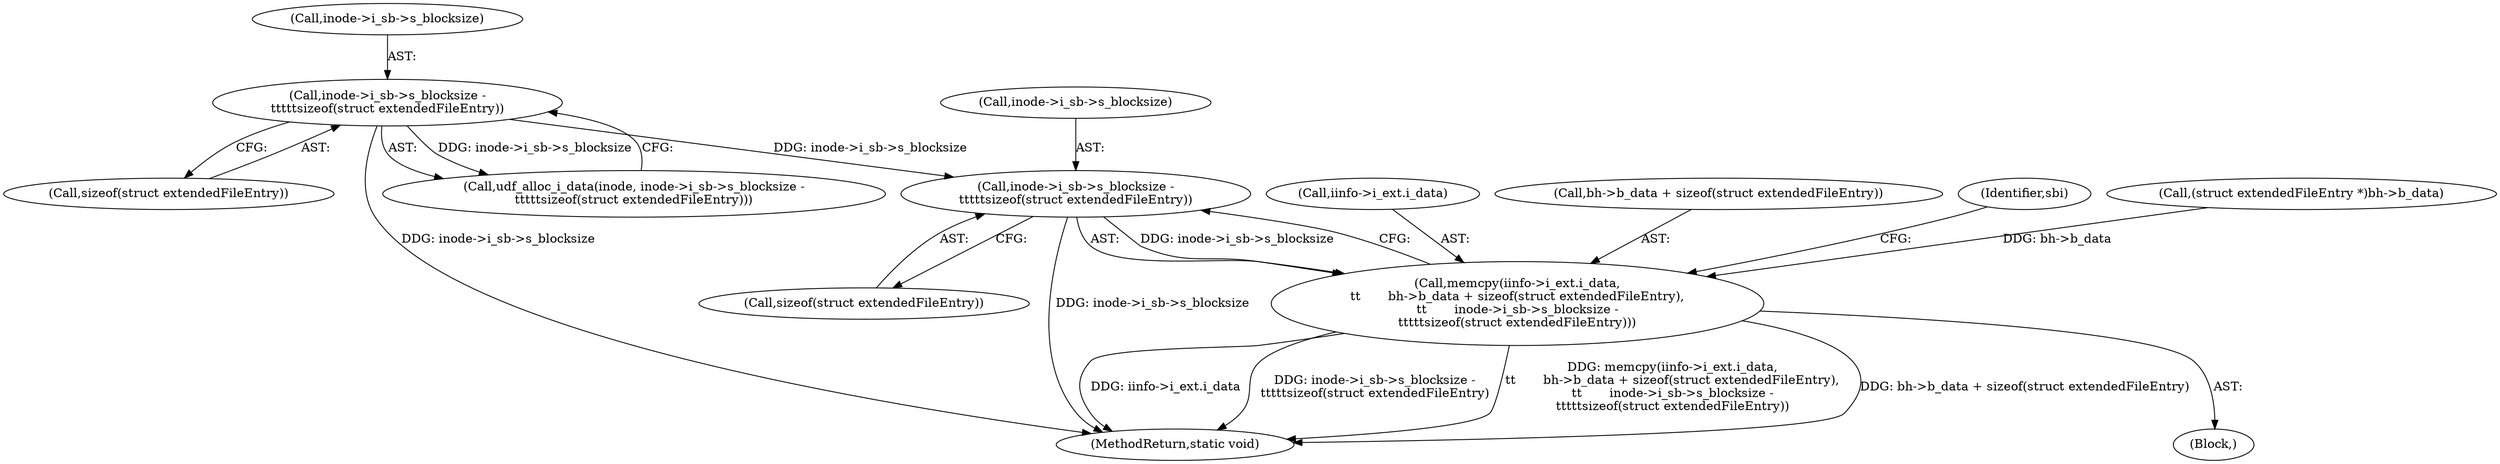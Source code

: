 digraph "0_linux_c03aa9f6e1f938618e6db2e23afef0574efeeb65@pointer" {
"1000433" [label="(Call,inode->i_sb->s_blocksize -\n\t\t\t\t\tsizeof(struct extendedFileEntry))"];
"1000409" [label="(Call,inode->i_sb->s_blocksize -\n\t\t\t\t\tsizeof(struct extendedFileEntry))"];
"1000421" [label="(Call,memcpy(iinfo->i_ext.i_data,\n\t\t       bh->b_data + sizeof(struct extendedFileEntry),\n\t\t       inode->i_sb->s_blocksize -\n\t\t\t\t\tsizeof(struct extendedFileEntry)))"];
"1000395" [label="(Block,)"];
"1000433" [label="(Call,inode->i_sb->s_blocksize -\n\t\t\t\t\tsizeof(struct extendedFileEntry))"];
"1000421" [label="(Call,memcpy(iinfo->i_ext.i_data,\n\t\t       bh->b_data + sizeof(struct extendedFileEntry),\n\t\t       inode->i_sb->s_blocksize -\n\t\t\t\t\tsizeof(struct extendedFileEntry)))"];
"1000415" [label="(Call,sizeof(struct extendedFileEntry))"];
"1000410" [label="(Call,inode->i_sb->s_blocksize)"];
"1001156" [label="(MethodReturn,static void)"];
"1000407" [label="(Call,udf_alloc_i_data(inode, inode->i_sb->s_blocksize -\n\t\t\t\t\tsizeof(struct extendedFileEntry)))"];
"1000422" [label="(Call,iinfo->i_ext.i_data)"];
"1000427" [label="(Call,bh->b_data + sizeof(struct extendedFileEntry))"];
"1000569" [label="(Identifier,sbi)"];
"1000434" [label="(Call,inode->i_sb->s_blocksize)"];
"1000190" [label="(Call,(struct extendedFileEntry *)bh->b_data)"];
"1000439" [label="(Call,sizeof(struct extendedFileEntry))"];
"1000409" [label="(Call,inode->i_sb->s_blocksize -\n\t\t\t\t\tsizeof(struct extendedFileEntry))"];
"1000433" -> "1000421"  [label="AST: "];
"1000433" -> "1000439"  [label="CFG: "];
"1000434" -> "1000433"  [label="AST: "];
"1000439" -> "1000433"  [label="AST: "];
"1000421" -> "1000433"  [label="CFG: "];
"1000433" -> "1001156"  [label="DDG: inode->i_sb->s_blocksize"];
"1000433" -> "1000421"  [label="DDG: inode->i_sb->s_blocksize"];
"1000409" -> "1000433"  [label="DDG: inode->i_sb->s_blocksize"];
"1000409" -> "1000407"  [label="AST: "];
"1000409" -> "1000415"  [label="CFG: "];
"1000410" -> "1000409"  [label="AST: "];
"1000415" -> "1000409"  [label="AST: "];
"1000407" -> "1000409"  [label="CFG: "];
"1000409" -> "1001156"  [label="DDG: inode->i_sb->s_blocksize"];
"1000409" -> "1000407"  [label="DDG: inode->i_sb->s_blocksize"];
"1000421" -> "1000395"  [label="AST: "];
"1000422" -> "1000421"  [label="AST: "];
"1000427" -> "1000421"  [label="AST: "];
"1000569" -> "1000421"  [label="CFG: "];
"1000421" -> "1001156"  [label="DDG: bh->b_data + sizeof(struct extendedFileEntry)"];
"1000421" -> "1001156"  [label="DDG: iinfo->i_ext.i_data"];
"1000421" -> "1001156"  [label="DDG: inode->i_sb->s_blocksize -\n\t\t\t\t\tsizeof(struct extendedFileEntry)"];
"1000421" -> "1001156"  [label="DDG: memcpy(iinfo->i_ext.i_data,\n\t\t       bh->b_data + sizeof(struct extendedFileEntry),\n\t\t       inode->i_sb->s_blocksize -\n\t\t\t\t\tsizeof(struct extendedFileEntry))"];
"1000190" -> "1000421"  [label="DDG: bh->b_data"];
}
